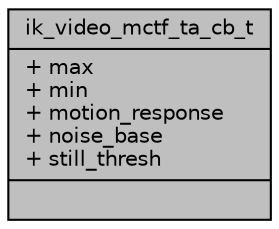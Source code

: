 digraph "ik_video_mctf_ta_cb_t"
{
 // INTERACTIVE_SVG=YES
 // LATEX_PDF_SIZE
  bgcolor="transparent";
  edge [fontname="Helvetica",fontsize="10",labelfontname="Helvetica",labelfontsize="10"];
  node [fontname="Helvetica",fontsize="10",shape=record];
  Node1 [label="{ik_video_mctf_ta_cb_t\n|+ max\l+ min\l+ motion_response\l+ noise_base\l+ still_thresh\l|}",height=0.2,width=0.4,color="black", fillcolor="grey75", style="filled", fontcolor="black",tooltip=" "];
}
